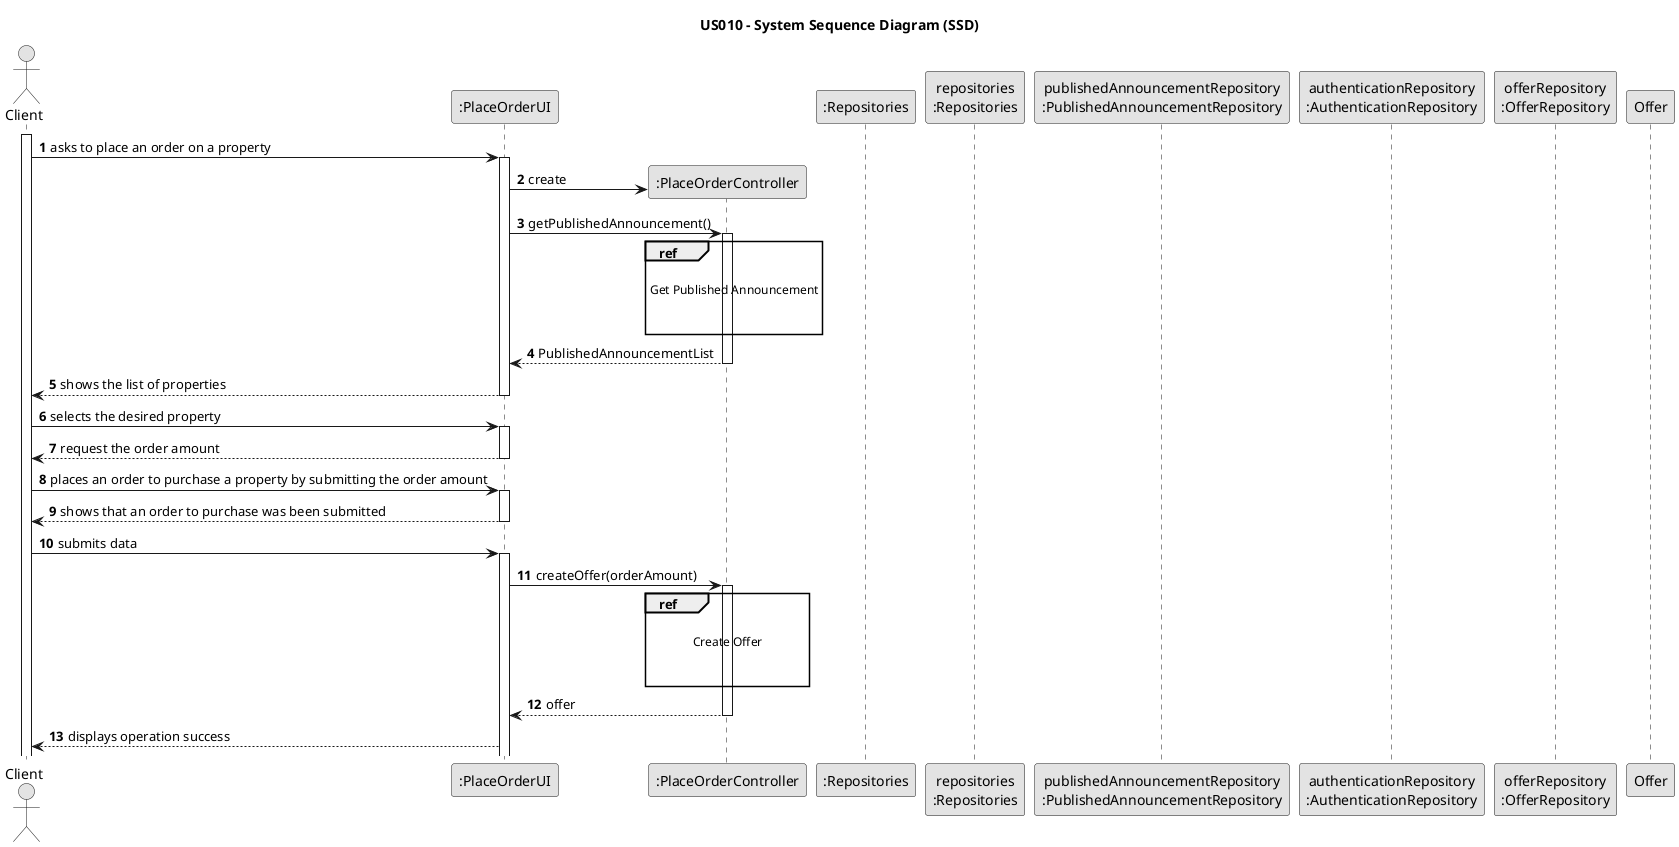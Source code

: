 @startuml

skinparam monochrome true
skinparam packageStyle rectangle
skinparam shadowing false

title US010 - System Sequence Diagram (SSD)

autonumber

actor "Client" as Client
participant ":PlaceOrderUI" as System
participant ":PlaceOrderController" as Controller
participant ":Repositories" as RepositorySingleton
participant "repositories\n:Repositories" as Repositories
participant "publishedAnnouncementRepository\n:PublishedAnnouncementRepository" as PublishedAnnouncementRepository
participant "authenticationRepository\n:AuthenticationRepository" as AuthenticationRepository
participant "offerRepository\n:OfferRepository" as OfferRepository
participant "Offer" as Offer

activate Client

Client -> System : asks to place an order on a property
activate System

System -> Controller** : create

System -> Controller : getPublishedAnnouncement()
activate Controller

ref over Controller

Get Published Announcement

'Controller -> RepositorySingleton : getInstance()
'activate RepositorySingleton
'
'RepositorySingleton --> Controller: repositories
'deactivate RepositorySingleton
'
'Controller -> Repositories : getPublishedAnnouncementRepository()
'activate Repositories
'
'Repositories --> Controller: PublishedAnnouncementRepository
'deactivate Repositories
'
'Controller -> PublishedAnnouncementRepository : getPublishedAnnouncement()
'activate PublishedAnnouncementRepository
'
'PublishedAnnouncementRepository --> Controller : PublishedAnnouncementList
'deactivate PublishedAnnouncementRepository

end

Controller --> System : PublishedAnnouncementList
deactivate Controller

System --> Client : shows the list of properties
deactivate System

Client -> System : selects the desired property
activate System

System --> Client : request the order amount
deactivate System

Client -> System : places an order to purchase a property by submitting the order amount
activate System

'    alt order amount is superior
'
'        loop if the order amount is higher than the owner's requested proce
'
'            System --> Client : asks for a new price
'            deactivate System
'
'            Client -> System : places a new order with an inferior order amount
'            activate System
'
'        end
'
'    else order amount is inferior
'
'        System --> Client : accepts the purchase request
'        deactivate System
'
'    end

System --> Client : shows that an order to purchase was been submitted
deactivate System

Client -> System : submits data
activate System

System -> Controller : createOffer(orderAmount)
activate Controller

ref over Controller

    Create Offer

'Controller -> Repositories : getAuthenticationRepository()
'activate Repositories
'
'Repositories --> Controller : authenticationRepository
'deactivate Repositories
'
'Controller -> AuthenticationRepository : getCurrentUserSession()
'activate AuthenticationRepository
'
'AuthenticationRepository --> Controller : getCurrentUserSession
'deactivate AuthenticationRepository
'
'Controller -> Repositories : getOfferRepository()
'activate Repositories
'
'Repositories --> Controller : getOfferRepository
'deactivate Repositories
'
'Controller -> OfferRepository : createOffer(orderAmount)
'activate OfferRepository
'
'OfferRepository -> Offer** : createOffer(orderAmount)
'
'OfferRepository -> OfferRepository : addOffer(offer)
'
'OfferRepository -> OfferRepository : validateOffer(offer)
'
'OfferRepository --> OfferRepository
'
'OfferRepository --> OfferRepository
'
'OfferRepository --> Controller : offer
'deactivate OfferRepository

end

Controller --> System : offer
deactivate Controller

'Controller -> OfferRepository : checkExistingOffer(offer)
'activate OfferRepository
'
'OfferRepository --> Controller : checkExistingOffer
'deactivate OfferRepository
'
'    opt if checkExistingOffer == true
'
'       Controller --> System : checkExistingOffer
'
'       System --> Client : asks the user to wait until the pending request is either accepted or rejected
'
'    end

System --> Client : displays operation success

@enduml